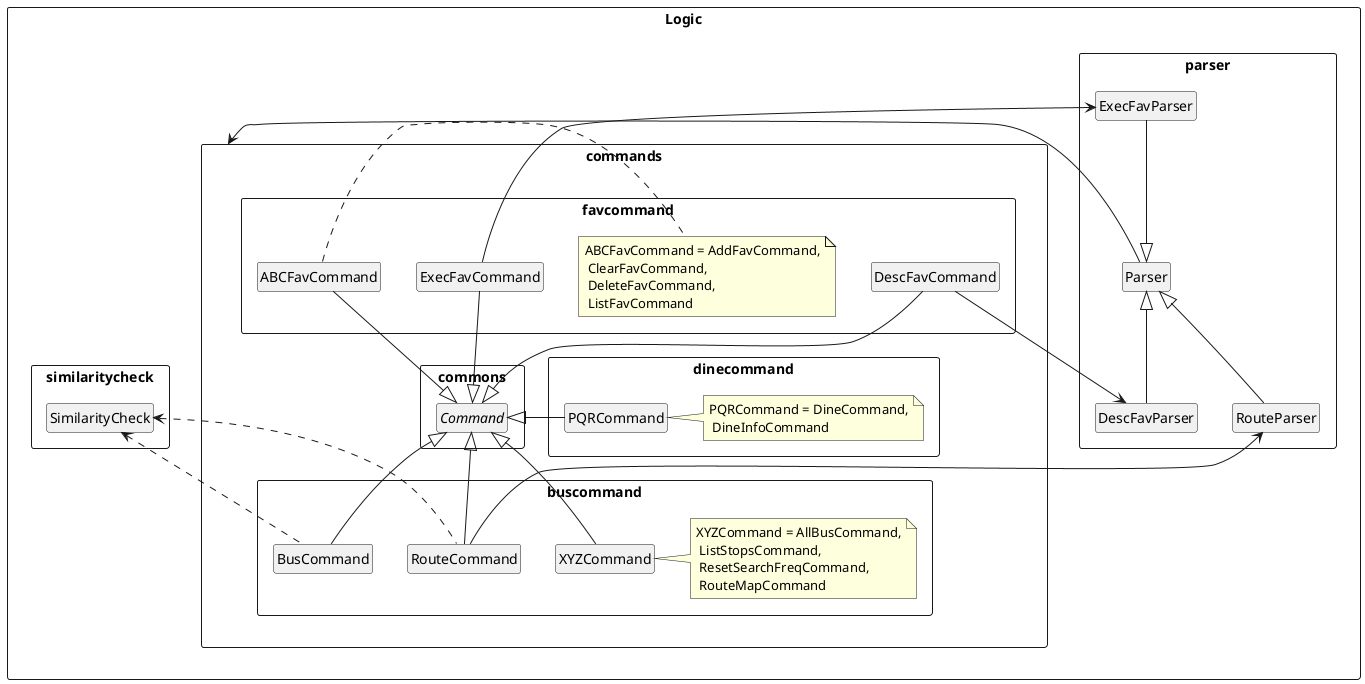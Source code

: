 @startuml

hide members
hide circle
skinparam classAttributeIconSize 0

Rectangle Logic {
Rectangle commands {
Rectangle commons {
abstract class Command
'Command <|-left ExitCommand
'Command <|- HelpCommand
}
Rectangle buscommand {
'Command <|-- AllBusCommand
Command <|-- BusCommand
'Command <|-- ListStopsCommand
'Command <|-- ResetSearchFreqCommand
Command <|-- RouteCommand
Command <|-- XYZCommand
note right: XYZCommand = AllBusCommand,\n ListStopsCommand,\n ResetSearchFreqCommand,\n RouteMapCommand
'Command <|-- RouteMapCommand
}
Rectangle dinecommand {
'Command <|-left DineCommand
'Command <|-left DineInfoCommand
Command <|-left PQRCommand
note right: PQRCommand = DineCommand,\n DineInfoCommand
}
Rectangle favcommand {
'Command <|--up AddFavCommand
'Command <|--up ClearFavCommand
'Command <|--up DeleteFavCommand
Command <|--up DescFavCommand
Command <|--up ExecFavCommand
Command <|--up ABCFavCommand
note right: ABCFavCommand = AddFavCommand,\n ClearFavCommand,\n DeleteFavCommand,\n ListFavCommand
'Command <|-- ListFavCommand
}
}
Rectangle parser {
Parser <|-- RouteParser
RouteParser <-down RouteCommand
Parser <|-- DescFavParser
DescFavParser <- DescFavCommand
Parser <|--up ExecFavParser
ExecFavParser <- ExecFavCommand
}

Rectangle similaritycheck {
SimilarityCheck <..down RouteCommand
SimilarityCheck <..down BusCommand
}
}

Parser --left> commands
@enduml
